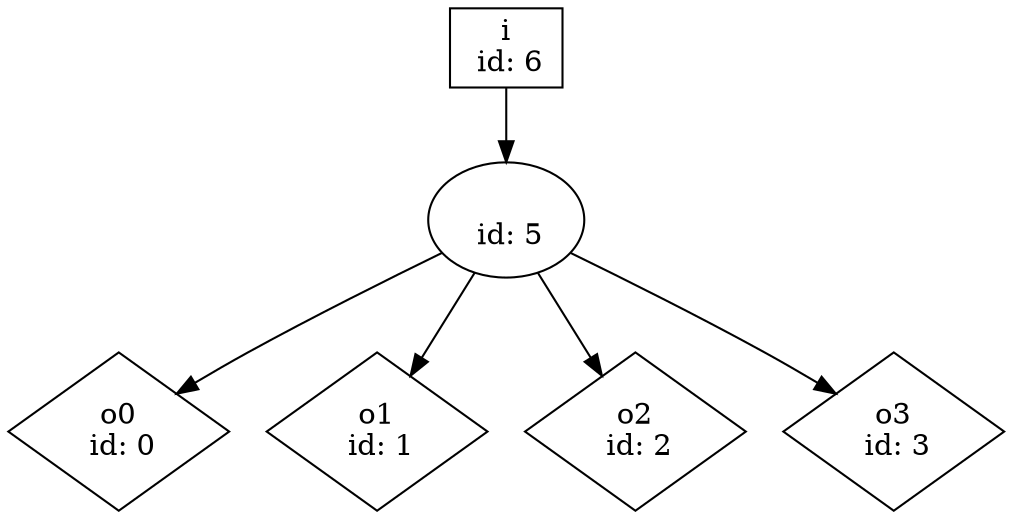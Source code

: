 digraph G {
n0 [label="o0\n id: 0",shape="diamond"];
n1 [label="o1\n id: 1",shape="diamond"];
n2 [label="o2\n id: 2",shape="diamond"];
n3 [label="o3\n id: 3",shape="diamond"];
n5 [label="\n id: 5"];
n6 [label="i\n id: 6",shape="box"];
n5 -> n2
n5 -> n3
n5 -> n0
n5 -> n1
n6 -> n5
}